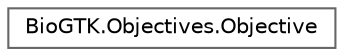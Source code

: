 digraph "Graphical Class Hierarchy"
{
 // LATEX_PDF_SIZE
  bgcolor="transparent";
  edge [fontname=Helvetica,fontsize=10,labelfontname=Helvetica,labelfontsize=10];
  node [fontname=Helvetica,fontsize=10,shape=box,height=0.2,width=0.4];
  rankdir="LR";
  Node0 [id="Node000000",label="BioGTK.Objectives.Objective",height=0.2,width=0.4,color="grey40", fillcolor="white", style="filled",URL="$class_bio_g_t_k_1_1_objectives_1_1_objective.html",tooltip=" "];
}
